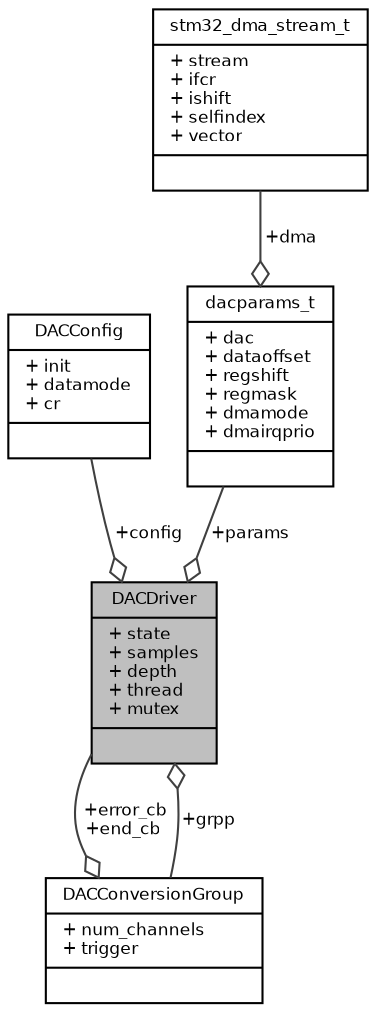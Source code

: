 digraph "DACDriver"
{
  bgcolor="transparent";
  edge [fontname="Helvetica",fontsize="8",labelfontname="Helvetica",labelfontsize="8"];
  node [fontname="Helvetica",fontsize="8",shape=record];
  Node1 [label="{DACDriver\n|+ state\l+ samples\l+ depth\l+ thread\l+ mutex\l|}",height=0.2,width=0.4,color="black", fillcolor="grey75", style="filled", fontcolor="black"];
  Node2 -> Node1 [color="grey25",fontsize="8",style="solid",label=" +config" ,arrowhead="odiamond",fontname="Helvetica"];
  Node2 [label="{DACConfig\n|+ init\l+ datamode\l+ cr\l|}",height=0.2,width=0.4,color="black",URL="$struct_d_a_c_config.html",tooltip="Driver configuration structure. "];
  Node3 -> Node1 [color="grey25",fontsize="8",style="solid",label=" +params" ,arrowhead="odiamond",fontname="Helvetica"];
  Node3 [label="{dacparams_t\n|+ dac\l+ dataoffset\l+ regshift\l+ regmask\l+ dmamode\l+ dmairqprio\l|}",height=0.2,width=0.4,color="black",URL="$structdacparams__t.html",tooltip="DAC channel parameters type. "];
  Node4 -> Node3 [color="grey25",fontsize="8",style="solid",label=" +dma" ,arrowhead="odiamond",fontname="Helvetica"];
  Node4 [label="{stm32_dma_stream_t\n|+ stream\l+ ifcr\l+ ishift\l+ selfindex\l+ vector\l|}",height=0.2,width=0.4,color="black",URL="$structstm32__dma__stream__t.html",tooltip="STM32 DMA stream descriptor structure. "];
  Node5 -> Node1 [color="grey25",fontsize="8",style="solid",label=" +grpp" ,arrowhead="odiamond",fontname="Helvetica"];
  Node5 [label="{DACConversionGroup\n|+ num_channels\l+ trigger\l|}",height=0.2,width=0.4,color="black",URL="$struct_d_a_c_conversion_group.html",tooltip="DAC Conversion group structure. "];
  Node1 -> Node5 [color="grey25",fontsize="8",style="solid",label=" +error_cb\n+end_cb" ,arrowhead="odiamond",fontname="Helvetica"];
}
